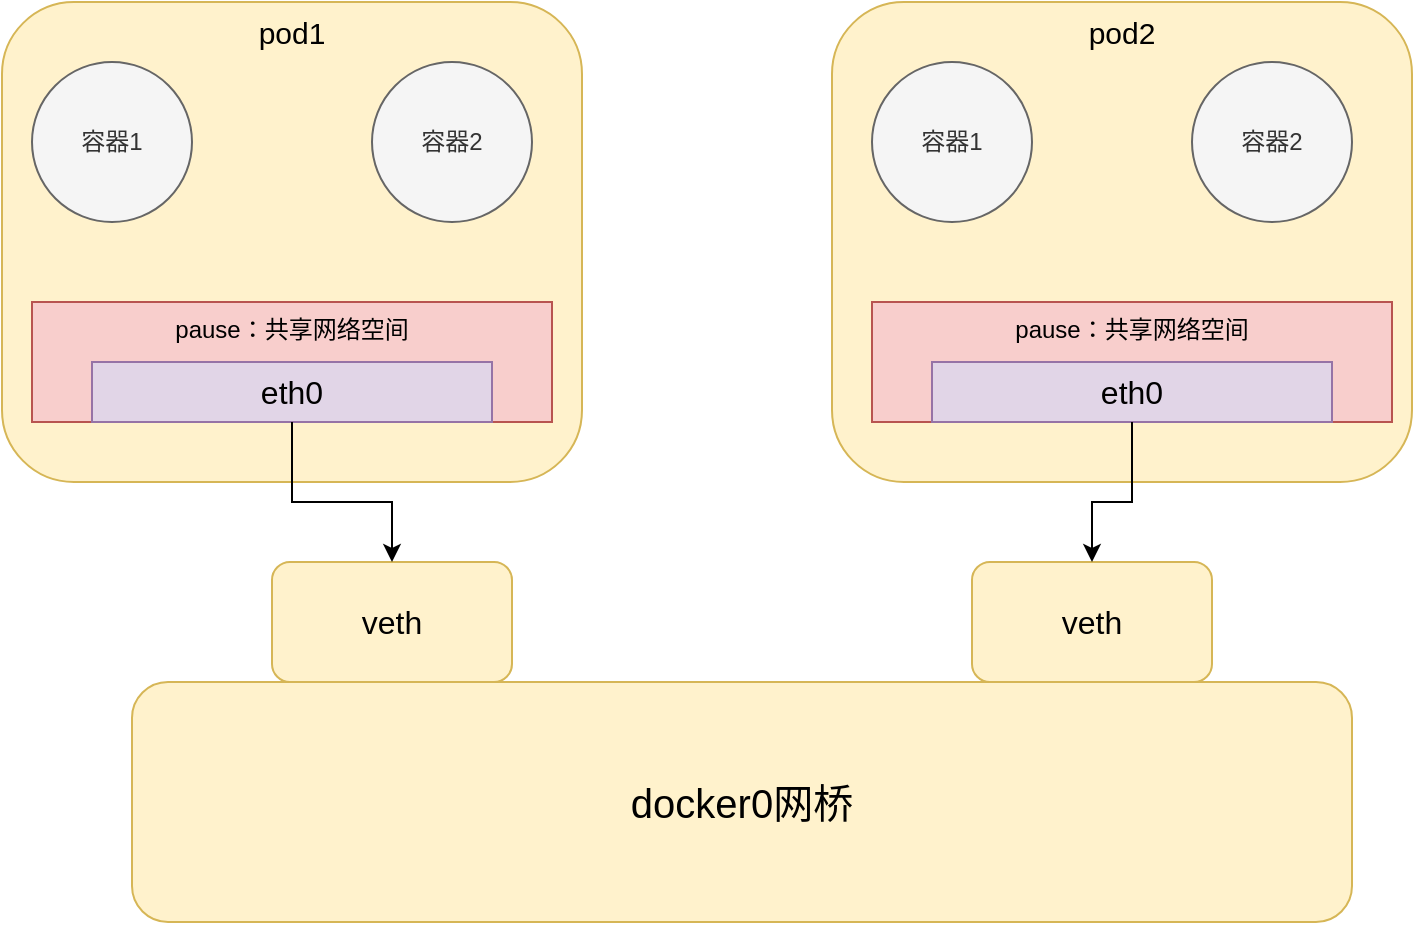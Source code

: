 <mxfile version="22.0.8" type="github">
  <diagram name="第 1 页" id="vjXQTwv6x2cINabQ48_w">
    <mxGraphModel dx="956" dy="577" grid="1" gridSize="10" guides="1" tooltips="1" connect="1" arrows="1" fold="1" page="1" pageScale="1" pageWidth="827" pageHeight="1169" math="0" shadow="0">
      <root>
        <mxCell id="0" />
        <mxCell id="1" parent="0" />
        <mxCell id="SSiqb1ATrGZQZirC2jc1-4" value="pod2" style="rounded=1;whiteSpace=wrap;html=1;fillColor=#fff2cc;strokeColor=#d6b656;verticalAlign=top;fontSize=15;" vertex="1" parent="1">
          <mxGeometry x="460" y="360" width="290" height="240" as="geometry" />
        </mxCell>
        <mxCell id="SSiqb1ATrGZQZirC2jc1-5" value="容器1" style="ellipse;whiteSpace=wrap;html=1;aspect=fixed;fillColor=#f5f5f5;fontColor=#333333;strokeColor=#666666;" vertex="1" parent="1">
          <mxGeometry x="50" y="380" width="80" height="80" as="geometry" />
        </mxCell>
        <mxCell id="SSiqb1ATrGZQZirC2jc1-6" value="容器2" style="ellipse;whiteSpace=wrap;html=1;aspect=fixed;fillColor=#f5f5f5;fontColor=#333333;strokeColor=#666666;verticalAlign=middle;" vertex="1" parent="1">
          <mxGeometry x="220" y="380" width="80" height="80" as="geometry" />
        </mxCell>
        <mxCell id="SSiqb1ATrGZQZirC2jc1-8" value="共享网络空间" style="rounded=0;whiteSpace=wrap;html=1;verticalAlign=top;fillColor=#f8cecc;strokeColor=#b85450;" vertex="1" parent="1">
          <mxGeometry x="50" y="500" width="260" height="60" as="geometry" />
        </mxCell>
        <mxCell id="SSiqb1ATrGZQZirC2jc1-9" value="eth0" style="rounded=0;whiteSpace=wrap;html=1;fillColor=#e1d5e7;strokeColor=#9673a6;fontSize=16;" vertex="1" parent="1">
          <mxGeometry x="80" y="530" width="200" height="30" as="geometry" />
        </mxCell>
        <mxCell id="SSiqb1ATrGZQZirC2jc1-10" value="docker0网桥" style="rounded=1;whiteSpace=wrap;html=1;fillColor=#fff2cc;strokeColor=#d6b656;fontSize=20;" vertex="1" parent="1">
          <mxGeometry x="110" y="700" width="610" height="120" as="geometry" />
        </mxCell>
        <mxCell id="SSiqb1ATrGZQZirC2jc1-12" value="pod1" style="rounded=1;whiteSpace=wrap;html=1;fillColor=#fff2cc;strokeColor=#d6b656;verticalAlign=top;fontSize=15;" vertex="1" parent="1">
          <mxGeometry x="45" y="360" width="290" height="240" as="geometry" />
        </mxCell>
        <mxCell id="SSiqb1ATrGZQZirC2jc1-13" value="容器1" style="ellipse;whiteSpace=wrap;html=1;aspect=fixed;fillColor=#f5f5f5;fontColor=#333333;strokeColor=#666666;" vertex="1" parent="1">
          <mxGeometry x="60" y="390" width="80" height="80" as="geometry" />
        </mxCell>
        <mxCell id="SSiqb1ATrGZQZirC2jc1-14" value="容器2" style="ellipse;whiteSpace=wrap;html=1;aspect=fixed;fillColor=#f5f5f5;fontColor=#333333;strokeColor=#666666;verticalAlign=middle;" vertex="1" parent="1">
          <mxGeometry x="230" y="390" width="80" height="80" as="geometry" />
        </mxCell>
        <mxCell id="SSiqb1ATrGZQZirC2jc1-15" value="pause：共享网络空间" style="rounded=0;whiteSpace=wrap;html=1;verticalAlign=top;fillColor=#f8cecc;strokeColor=#b85450;" vertex="1" parent="1">
          <mxGeometry x="60" y="510" width="260" height="60" as="geometry" />
        </mxCell>
        <mxCell id="SSiqb1ATrGZQZirC2jc1-16" value="eth0" style="rounded=0;whiteSpace=wrap;html=1;fillColor=#e1d5e7;strokeColor=#9673a6;fontSize=16;" vertex="1" parent="1">
          <mxGeometry x="90" y="540" width="200" height="30" as="geometry" />
        </mxCell>
        <mxCell id="SSiqb1ATrGZQZirC2jc1-17" value="容器1" style="ellipse;whiteSpace=wrap;html=1;aspect=fixed;fillColor=#f5f5f5;fontColor=#333333;strokeColor=#666666;" vertex="1" parent="1">
          <mxGeometry x="480" y="390" width="80" height="80" as="geometry" />
        </mxCell>
        <mxCell id="SSiqb1ATrGZQZirC2jc1-18" value="容器2" style="ellipse;whiteSpace=wrap;html=1;aspect=fixed;fillColor=#f5f5f5;fontColor=#333333;strokeColor=#666666;" vertex="1" parent="1">
          <mxGeometry x="640" y="390" width="80" height="80" as="geometry" />
        </mxCell>
        <mxCell id="SSiqb1ATrGZQZirC2jc1-19" value="pause：共享网络空间" style="rounded=0;whiteSpace=wrap;html=1;verticalAlign=top;fillColor=#f8cecc;strokeColor=#b85450;" vertex="1" parent="1">
          <mxGeometry x="480" y="510" width="260" height="60" as="geometry" />
        </mxCell>
        <mxCell id="SSiqb1ATrGZQZirC2jc1-20" value="eth0" style="rounded=0;whiteSpace=wrap;html=1;fillColor=#e1d5e7;strokeColor=#9673a6;fontSize=16;" vertex="1" parent="1">
          <mxGeometry x="510" y="540" width="200" height="30" as="geometry" />
        </mxCell>
        <mxCell id="SSiqb1ATrGZQZirC2jc1-23" value="veth" style="rounded=1;whiteSpace=wrap;html=1;fillColor=#fff2cc;strokeColor=#d6b656;fontSize=16;" vertex="1" parent="1">
          <mxGeometry x="180" y="640" width="120" height="60" as="geometry" />
        </mxCell>
        <mxCell id="SSiqb1ATrGZQZirC2jc1-24" value="veth" style="rounded=1;whiteSpace=wrap;html=1;fillColor=#fff2cc;strokeColor=#d6b656;fontSize=16;" vertex="1" parent="1">
          <mxGeometry x="530" y="640" width="120" height="60" as="geometry" />
        </mxCell>
        <mxCell id="SSiqb1ATrGZQZirC2jc1-25" value="" style="endArrow=classic;html=1;rounded=0;entryX=0.5;entryY=0;entryDx=0;entryDy=0;exitX=0.5;exitY=1;exitDx=0;exitDy=0;" edge="1" parent="1" source="SSiqb1ATrGZQZirC2jc1-16" target="SSiqb1ATrGZQZirC2jc1-23">
          <mxGeometry width="50" height="50" relative="1" as="geometry">
            <mxPoint x="390" y="600" as="sourcePoint" />
            <mxPoint x="440" y="550" as="targetPoint" />
            <Array as="points">
              <mxPoint x="190" y="610" />
              <mxPoint x="240" y="610" />
            </Array>
          </mxGeometry>
        </mxCell>
        <mxCell id="SSiqb1ATrGZQZirC2jc1-26" value="" style="endArrow=classic;html=1;rounded=0;exitX=0.5;exitY=1;exitDx=0;exitDy=0;entryX=0.5;entryY=0;entryDx=0;entryDy=0;" edge="1" parent="1" source="SSiqb1ATrGZQZirC2jc1-20" target="SSiqb1ATrGZQZirC2jc1-24">
          <mxGeometry width="50" height="50" relative="1" as="geometry">
            <mxPoint x="450" y="660" as="sourcePoint" />
            <mxPoint x="500" y="610" as="targetPoint" />
            <Array as="points">
              <mxPoint x="610" y="610" />
              <mxPoint x="590" y="610" />
            </Array>
          </mxGeometry>
        </mxCell>
      </root>
    </mxGraphModel>
  </diagram>
</mxfile>
